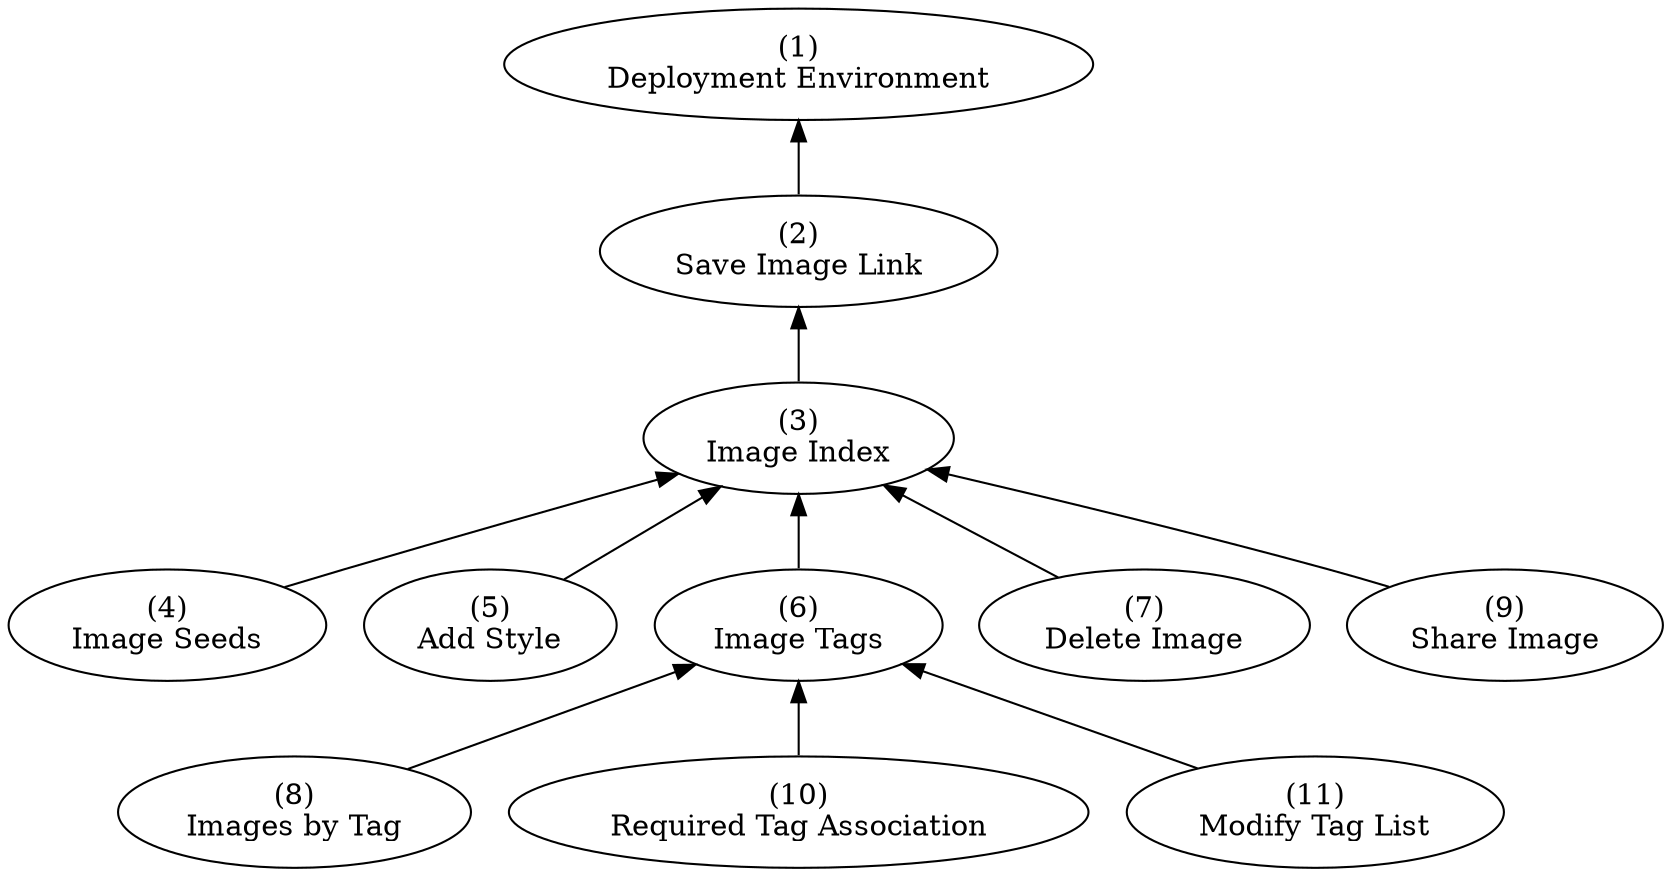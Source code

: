digraph Dependencies {
  rankdir=BT;

  "Deployment Environment" [label="(1)\nDeployment Environment"]
  "Save Image Link" [label="(2)\nSave Image Link"]
  "Image Index" [label="(3)\nImage Index"]
  "Image Seeds" [label="(4)\nImage Seeds"]
  "Add Style" [label="(5)\nAdd Style"]
  "Image Tags" [label="(6)\nImage Tags"]
  "Delete Image" [label="(7)\nDelete Image"]
  "Images by Tag" [label="(8)\nImages by Tag"]
  "Share Image" [label="(9)\nShare Image"]
  "Required Tag Association" [label="(10)\nRequired Tag Association"]
  "Modify Tag List" [label="(11)\nModify Tag List"]

  "Add Style" -> "Image Index"
  "Delete Image" -> "Image Index"
  "Image Index" -> "Save Image Link"
  "Image Seeds" -> "Image Index"
  "Image Tags" -> "Image Index"
  "Images by Tag" -> "Image Tags"
  "Modify Tag List" -> "Image Tags"
  "Required Tag Association" -> "Image Tags"
  "Save Image Link" -> "Deployment Environment"
  "Share Image" -> "Image Index"
}
